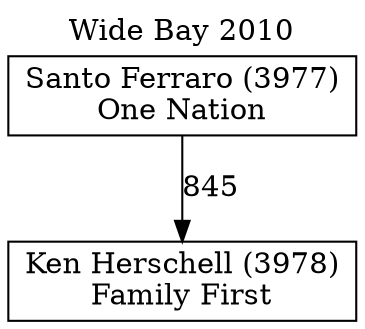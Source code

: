 // House preference flow
digraph "Ken Herschell (3978)_Wide Bay_2010" {
	graph [label="Wide Bay 2010" labelloc=t mclimit=10]
	node [shape=box]
	"Ken Herschell (3978)" [label="Ken Herschell (3978)
Family First"]
	"Santo Ferraro (3977)" [label="Santo Ferraro (3977)
One Nation"]
	"Santo Ferraro (3977)" -> "Ken Herschell (3978)" [label=845]
}
